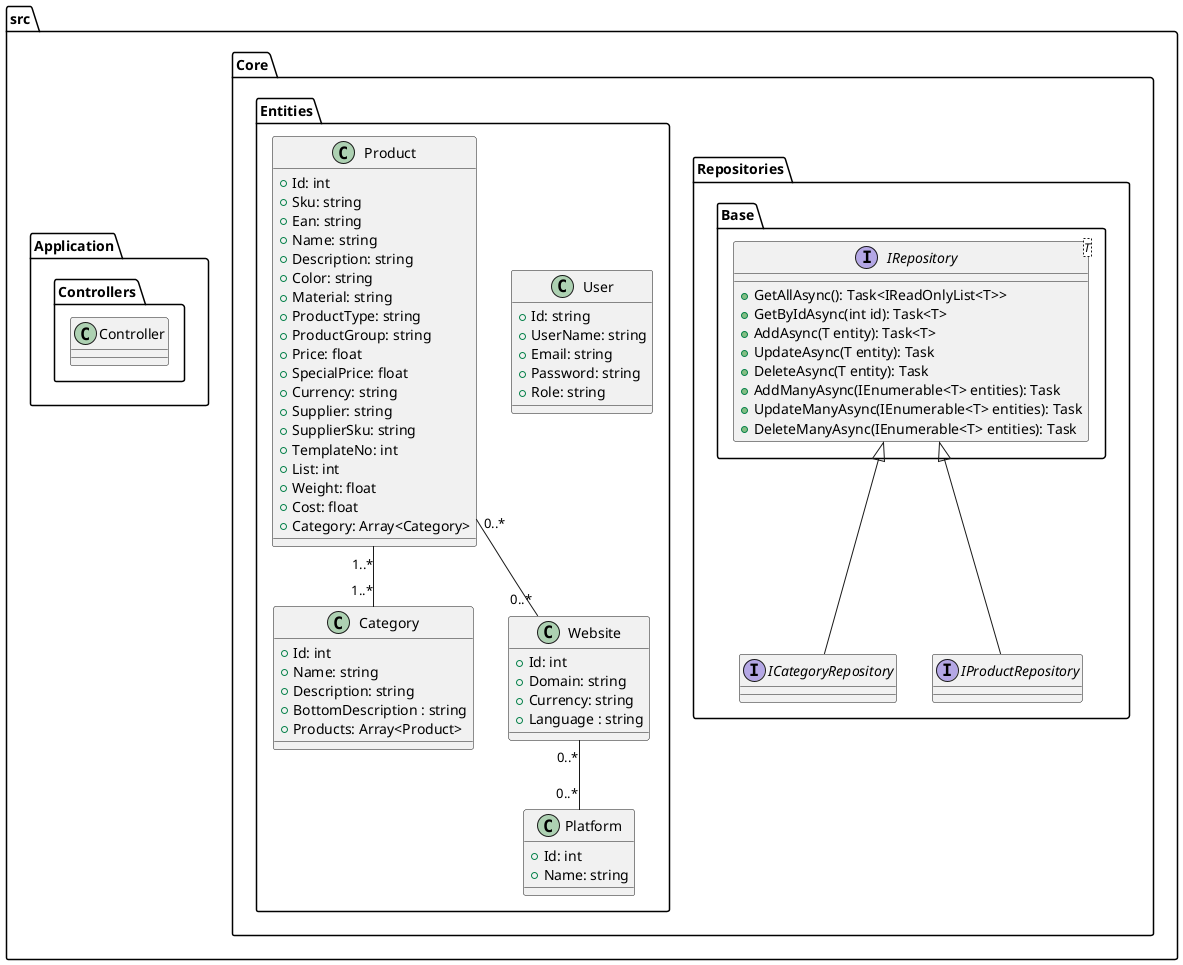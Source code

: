 @startuml Design Class Diagram (DCD)

package src <<Folder>> {
    package Core <<Folder>> {
        package Repositories <<Folder>> {
            package Base <<Folder>> {
                interface IRepository<T> {
                    + GetAllAsync(): Task<IReadOnlyList<T>>
                    + GetByIdAsync(int id): Task<T>
                    + AddAsync(T entity): Task<T>
                    + UpdateAsync(T entity): Task
                    + DeleteAsync(T entity): Task
                    + AddManyAsync(IEnumerable<T> entities): Task
                    + UpdateManyAsync(IEnumerable<T> entities): Task
                    + DeleteManyAsync(IEnumerable<T> entities): Task
                }
            }
            interface ICategoryRepository {}
            interface IProductRepository {}

            IRepository <|-- ICategoryRepository
            IRepository <|-- IProductRepository
        }
        package Entities <<Folder>> {
            
            class User {
                + Id: string
                + UserName: string
                + Email: string
                + Password: string
                + Role: string        
            }

            ' REVIEW - Har tilføjet Currency og ændret navigation property til Arry<Category>
            class Product {
                + Id: int
                + Sku: string
                + Ean: string
                + Name: string
                + Description: string
                + Color: string
                + Material: string
                + ProductType: string
                + ProductGroup: string
                + Price: float
                + SpecialPrice: float     
                + Currency: string
                + Supplier: string
                + SupplierSku: string
                + TemplateNo: int
                + List: int
                + Weight: float
                + Cost: float
                + Category: Array<Category>
            }

            class Category {
                + Id: int
                + Name: string
                + Description: string
                + BottomDescription : string
                + Products: Array<Product>
            }

            class Website {
                + Id: int
                + Domain: string
                + Currency: string
                + Language : string
            }

            class Platform {
                + Id: int
                + Name: string
            }

            ' class Localization {
            '     + Id: int
            '     + Language: string
            ' }
        }
    }
    package Application <<Folder>> {
        package Controllers <<Folder>> {
            class Controller
        }
    }
}

Product "1..*" -- "1..*" Category
Product "0..*" -- "0..*" Website
' Website "0..1" -- "0..1" Localization
Website "0..*" -- "0..*" Platform



@enduml